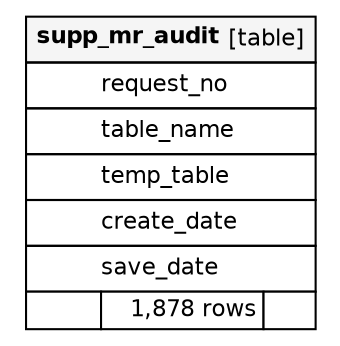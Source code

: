 // dot 2.40 on Mac OS X 10.12.6
// SchemaSpy rev Unknown
digraph "supp_mr_audit" {
  graph [
    rankdir="RL"
    bgcolor="#ffffff"
    nodesep="0.18"
    ranksep="0.46"
    fontname="Helvetica"
    fontsize="11"
    ration="compress"
  ];
  node [
    fontname="Helvetica"
    fontsize="11"
    shape="plaintext"
  ];
  edge [
    arrowsize="0.8"
  ];
  "supp_mr_audit" [
   label=<
    <TABLE BORDER="0" CELLBORDER="1" CELLSPACING="0" BGCOLOR="#ffffff">
      <TR><TD COLSPAN="3"  BGCOLOR="#f5f5f5"><TABLE BORDER="0" CELLSPACING="0"><TR><TD ALIGN="LEFT"><B>supp_mr_audit</B></TD><TD ALIGN="RIGHT">[table]</TD></TR></TABLE></TD></TR>
      <TR><TD PORT="request_no" COLSPAN="3" ALIGN="LEFT"><TABLE BORDER="0" CELLSPACING="0" ALIGN="LEFT"><TR ALIGN="LEFT"><TD ALIGN="LEFT" FIXEDSIZE="TRUE" WIDTH="15" HEIGHT="16"></TD><TD ALIGN="LEFT" FIXEDSIZE="TRUE" WIDTH="86" HEIGHT="16">request_no</TD></TR></TABLE></TD></TR>
      <TR><TD PORT="table_name" COLSPAN="3" ALIGN="LEFT"><TABLE BORDER="0" CELLSPACING="0" ALIGN="LEFT"><TR ALIGN="LEFT"><TD ALIGN="LEFT" FIXEDSIZE="TRUE" WIDTH="15" HEIGHT="16"></TD><TD ALIGN="LEFT" FIXEDSIZE="TRUE" WIDTH="86" HEIGHT="16">table_name</TD></TR></TABLE></TD></TR>
      <TR><TD PORT="temp_table" COLSPAN="3" ALIGN="LEFT"><TABLE BORDER="0" CELLSPACING="0" ALIGN="LEFT"><TR ALIGN="LEFT"><TD ALIGN="LEFT" FIXEDSIZE="TRUE" WIDTH="15" HEIGHT="16"></TD><TD ALIGN="LEFT" FIXEDSIZE="TRUE" WIDTH="86" HEIGHT="16">temp_table</TD></TR></TABLE></TD></TR>
      <TR><TD PORT="create_date" COLSPAN="3" ALIGN="LEFT"><TABLE BORDER="0" CELLSPACING="0" ALIGN="LEFT"><TR ALIGN="LEFT"><TD ALIGN="LEFT" FIXEDSIZE="TRUE" WIDTH="15" HEIGHT="16"></TD><TD ALIGN="LEFT" FIXEDSIZE="TRUE" WIDTH="86" HEIGHT="16">create_date</TD></TR></TABLE></TD></TR>
      <TR><TD PORT="save_date" COLSPAN="3" ALIGN="LEFT"><TABLE BORDER="0" CELLSPACING="0" ALIGN="LEFT"><TR ALIGN="LEFT"><TD ALIGN="LEFT" FIXEDSIZE="TRUE" WIDTH="15" HEIGHT="16"></TD><TD ALIGN="LEFT" FIXEDSIZE="TRUE" WIDTH="86" HEIGHT="16">save_date</TD></TR></TABLE></TD></TR>
      <TR><TD ALIGN="LEFT" BGCOLOR="#ffffff">  </TD><TD ALIGN="RIGHT" BGCOLOR="#ffffff">1,878 rows</TD><TD ALIGN="RIGHT" BGCOLOR="#ffffff">  </TD></TR>
    </TABLE>>
    URL="tables/supp_mr_audit.html"
    tooltip="supp_mr_audit"
  ];
}
